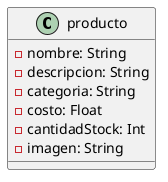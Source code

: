 @startuml producto

class producto {
    - nombre: String
    - descripcion: String
    - categoria: String
    - costo: Float
    - cantidadStock: Int
    - imagen: String
}

@enduml